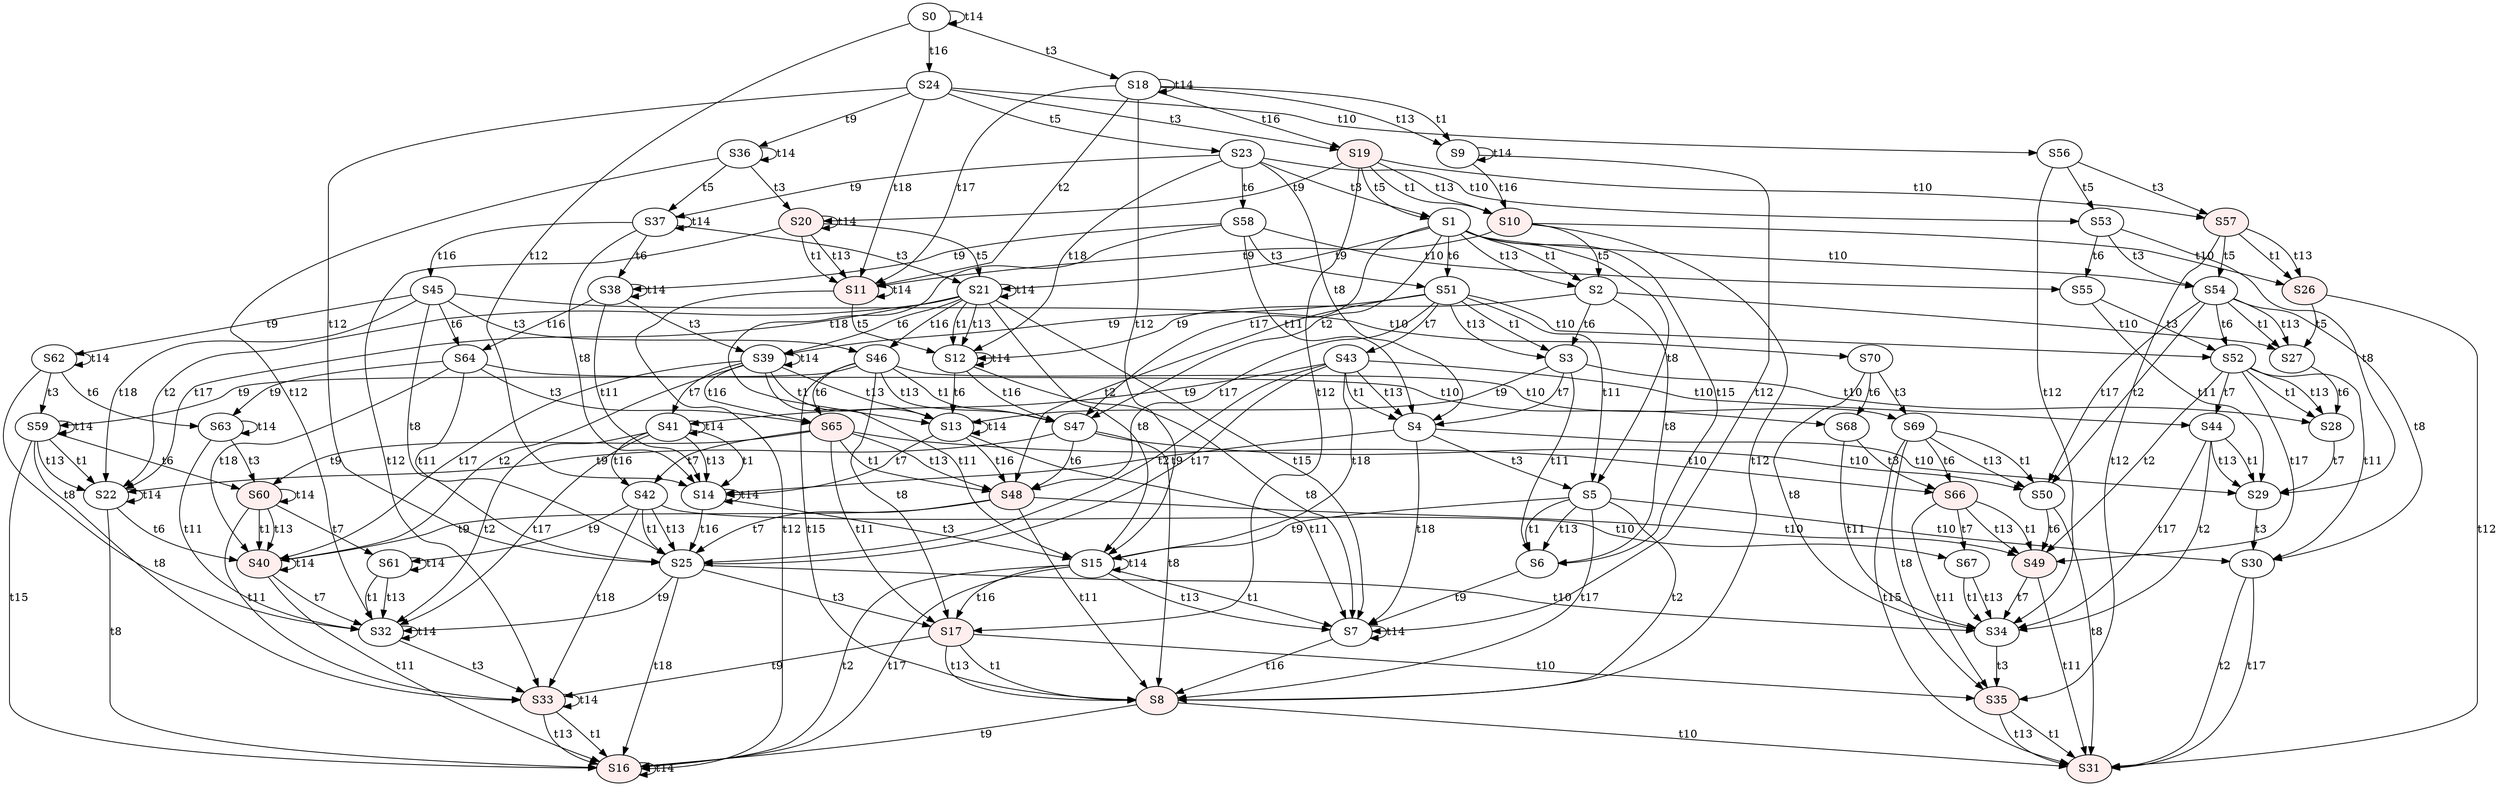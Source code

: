 digraph "SCdebug/20" {
node [fillcolor="#FFFFFF"]; S24 ;
node [style=filled fillcolor="#FFEEEE"]; S10 ;
node [fillcolor="#FFFFFF"]; S36 ;
node [fillcolor="#FFFFFF"]; S0 ;
node [fillcolor="#FFFFFF"]; S9 ;
node [style=filled fillcolor="#FFEEEE"]; S11 ;
node [style=filled fillcolor="#FFEEEE"]; S26 ;
node [fillcolor="#FFFFFF"]; S56 ;
node [style=filled fillcolor="#FFEEEE"]; S19 ;
node [style=filled fillcolor="#FFEEEE"]; S20 ;
node [fillcolor="#FFFFFF"]; S18 ;
node [style=filled fillcolor="#FFEEEE"]; S57 ;
node [style=filled fillcolor="#FFEEEE"]; S48 ;
node [fillcolor="#FFFFFF"]; S3 ;
node [fillcolor="#FFFFFF"]; S58 ;
node [fillcolor="#FFFFFF"]; S64 ;
node [style=filled fillcolor="#FFEEEE"]; S40 ;
node [fillcolor="#FFFFFF"]; S38 ;
node [fillcolor="#FFFFFF"]; S13 ;
node [fillcolor="#FFFFFF"]; S63 ;
node [style=filled fillcolor="#FFEEEE"]; S49 ;
node [fillcolor="#FFFFFF"]; S28 ;
node [fillcolor="#FFFFFF"]; S55 ;
node [fillcolor="#FFFFFF"]; S68 ;
node [fillcolor="#FFFFFF"]; S51 ;
node [style=filled fillcolor="#FFEEEE"]; S65 ;
node [fillcolor="#FFFFFF"]; S39 ;
node [style=filled fillcolor="#FFEEEE"]; S60 ;
node [fillcolor="#FFFFFF"]; S52 ;
node [style=filled fillcolor="#FFEEEE"]; S66 ;
node [fillcolor="#FFFFFF"]; S47 ;
node [fillcolor="#FFFFFF"]; S45 ;
node [fillcolor="#FFFFFF"]; S25 ;
node [fillcolor="#FFFFFF"]; S23 ;
node [fillcolor="#FFFFFF"]; S2 ;
node [fillcolor="#FFFFFF"]; S4 ;
node [fillcolor="#FFFFFF"]; S6 ;
node [style=filled fillcolor="#FFEEEE"]; S8 ;
node [fillcolor="#FFFFFF"]; S37 ;
node [fillcolor="#FFFFFF"]; S32 ;
node [fillcolor="#FFFFFF"]; S22 ;
node [fillcolor="#FFFFFF"]; S7 ;
node [fillcolor="#FFFFFF"]; S12 ;
node [fillcolor="#FFFFFF"]; S14 ;
node [style=filled fillcolor="#FFEEEE"]; S16 ;
node [fillcolor="#FFFFFF"]; S62 ;
node [fillcolor="#FFFFFF"]; S50 ;
node [fillcolor="#FFFFFF"]; S34 ;
node [style=filled fillcolor="#FFEEEE"]; S31 ;
node [fillcolor="#FFFFFF"]; S29 ;
node [fillcolor="#FFFFFF"]; S27 ;
node [fillcolor="#FFFFFF"]; S53 ;
node [fillcolor="#FFFFFF"]; S70 ;
node [fillcolor="#FFFFFF"]; S46 ;
node [fillcolor="#FFFFFF"]; S43 ;
node [fillcolor="#FFFFFF"]; S42 ;
node [style=filled fillcolor="#FFEEEE"]; S17 ;
node [fillcolor="#FFFFFF"]; S1 ;
node [fillcolor="#FFFFFF"]; S5 ;
node [fillcolor="#FFFFFF"]; S41 ;
node [style=filled fillcolor="#FFEEEE"]; S33 ;
node [fillcolor="#FFFFFF"]; S21 ;
node [fillcolor="#FFFFFF"]; S15 ;
node [fillcolor="#FFFFFF"]; S59 ;
node [fillcolor="#FFFFFF"]; S61 ;
node [fillcolor="#FFFFFF"]; S44 ;
node [style=filled fillcolor="#FFEEEE"]; S35 ;
node [fillcolor="#FFFFFF"]; S30 ;
node [fillcolor="#FFFFFF"]; S54 ;
node [fillcolor="#FFFFFF"]; S67 ;
node [fillcolor="#FFFFFF"]; S69 ;
S24 -> S25 [label=t12]
S24 -> S23 [label=t5]
S24 -> S19 [label=t3]
S24 -> S56 [label=t10]
S24 -> S36 [label=t9]
S24 -> S11 [label=t18]
S10 -> S2 [label=t5]
S10 -> S8 [label=t12]
S10 -> S26 [label=t10]
S10 -> S11 [label=t9]
S36 -> S37 [label=t5]
S36 -> S32 [label=t12]
S36 -> S20 [label=t3]
S36 -> S36 [label=t14]
S0 -> S14 [label=t12]
S0 -> S18 [label=t3]
S0 -> S0 [label=t14]
S0 -> S24 [label=t16]
S9 -> S7 [label=t12]
S9 -> S9 [label=t14]
S9 -> S10 [label=t16]
S11 -> S12 [label=t5]
S11 -> S16 [label=t12]
S11 -> S11 [label=t14]
S26 -> S31 [label=t12]
S26 -> S27 [label=t5]
S56 -> S34 [label=t12]
S56 -> S53 [label=t5]
S56 -> S57 [label=t3]
S19 -> S57 [label=t10]
S19 -> S20 [label=t9]
S19 -> S10 [label=t1]
S19 -> S10 [label=t13]
S19 -> S1 [label=t5]
S19 -> S17 [label=t12]
S20 -> S11 [label=t1]
S20 -> S11 [label=t13]
S20 -> S21 [label=t5]
S20 -> S33 [label=t12]
S20 -> S20 [label=t14]
S18 -> S9 [label=t1]
S18 -> S11 [label=t2]
S18 -> S9 [label=t13]
S18 -> S11 [label=t17]
S18 -> S15 [label=t12]
S18 -> S18 [label=t14]
S18 -> S19 [label=t16]
S57 -> S26 [label=t1]
S57 -> S26 [label=t13]
S57 -> S54 [label=t5]
S57 -> S35 [label=t12]
S48 -> S25 [label=t7]
S48 -> S8 [label=t11]
S48 -> S49 [label=t10]
S48 -> S40 [label=t9]
S3 -> S4 [label=t7]
S3 -> S6 [label=t11]
S3 -> S28 [label=t10]
S3 -> S13 [label=t9]
S58 -> S51 [label=t3]
S58 -> S4 [label=t11]
S58 -> S55 [label=t10]
S58 -> S38 [label=t9]
S58 -> S13 [label=t18]
S64 -> S65 [label=t3]
S64 -> S25 [label=t11]
S64 -> S68 [label=t10]
S64 -> S40 [label=t18]
S64 -> S63 [label=t9]
S40 -> S32 [label=t7]
S40 -> S16 [label=t11]
S40 -> S40 [label=t14]
S38 -> S39 [label=t3]
S38 -> S14 [label=t11]
S38 -> S38 [label=t14]
S38 -> S64 [label=t16]
S13 -> S7 [label=t11]
S13 -> S14 [label=t7]
S13 -> S13 [label=t14]
S13 -> S48 [label=t16]
S63 -> S60 [label=t3]
S63 -> S32 [label=t11]
S63 -> S63 [label=t14]
S49 -> S34 [label=t7]
S49 -> S31 [label=t11]
S28 -> S29 [label=t7]
S55 -> S52 [label=t3]
S55 -> S29 [label=t11]
S68 -> S66 [label=t3]
S68 -> S34 [label=t11]
S51 -> S52 [label=t10]
S51 -> S39 [label=t9]
S51 -> S3 [label=t1]
S51 -> S48 [label=t2]
S51 -> S3 [label=t13]
S51 -> S48 [label=t17]
S51 -> S43 [label=t7]
S51 -> S5 [label=t11]
S65 -> S66 [label=t10]
S65 -> S60 [label=t9]
S65 -> S48 [label=t1]
S65 -> S48 [label=t13]
S65 -> S42 [label=t7]
S65 -> S17 [label=t11]
S39 -> S13 [label=t1]
S39 -> S40 [label=t2]
S39 -> S13 [label=t13]
S39 -> S40 [label=t17]
S39 -> S41 [label=t7]
S39 -> S15 [label=t11]
S39 -> S39 [label=t14]
S39 -> S65 [label=t16]
S60 -> S40 [label=t1]
S60 -> S40 [label=t13]
S60 -> S61 [label=t7]
S60 -> S33 [label=t11]
S60 -> S60 [label=t14]
S52 -> S28 [label=t1]
S52 -> S49 [label=t2]
S52 -> S28 [label=t13]
S52 -> S49 [label=t17]
S52 -> S44 [label=t7]
S52 -> S30 [label=t11]
S66 -> S49 [label=t1]
S66 -> S49 [label=t13]
S66 -> S67 [label=t7]
S66 -> S35 [label=t11]
S47 -> S50 [label=t10]
S47 -> S22 [label=t9]
S47 -> S48 [label=t6]
S47 -> S8 [label=t8]
S45 -> S70 [label=t10]
S45 -> S22 [label=t18]
S45 -> S62 [label=t9]
S45 -> S46 [label=t3]
S45 -> S64 [label=t6]
S45 -> S25 [label=t8]
S25 -> S34 [label=t10]
S25 -> S32 [label=t9]
S25 -> S16 [label=t18]
S25 -> S17 [label=t3]
S23 -> S53 [label=t10]
S23 -> S37 [label=t9]
S23 -> S12 [label=t18]
S23 -> S1 [label=t3]
S23 -> S58 [label=t6]
S23 -> S4 [label=t8]
S2 -> S27 [label=t10]
S2 -> S12 [label=t9]
S2 -> S3 [label=t6]
S2 -> S6 [label=t8]
S4 -> S29 [label=t10]
S4 -> S7 [label=t18]
S4 -> S14 [label=t9]
S4 -> S5 [label=t3]
S6 -> S7 [label=t9]
S8 -> S31 [label=t10]
S8 -> S16 [label=t9]
S37 -> S21 [label=t3]
S37 -> S38 [label=t6]
S37 -> S14 [label=t8]
S37 -> S37 [label=t14]
S37 -> S45 [label=t16]
S32 -> S33 [label=t3]
S32 -> S32 [label=t14]
S22 -> S40 [label=t6]
S22 -> S16 [label=t8]
S22 -> S22 [label=t14]
S7 -> S7 [label=t14]
S7 -> S8 [label=t16]
S12 -> S7 [label=t8]
S12 -> S13 [label=t6]
S12 -> S12 [label=t14]
S12 -> S47 [label=t16]
S14 -> S15 [label=t3]
S14 -> S14 [label=t14]
S14 -> S25 [label=t16]
S16 -> S16 [label=t14]
S62 -> S32 [label=t8]
S62 -> S59 [label=t3]
S62 -> S63 [label=t6]
S62 -> S62 [label=t14]
S50 -> S49 [label=t6]
S50 -> S31 [label=t8]
S34 -> S35 [label=t3]
S29 -> S30 [label=t3]
S27 -> S28 [label=t6]
S53 -> S29 [label=t8]
S53 -> S54 [label=t3]
S53 -> S55 [label=t6]
S70 -> S34 [label=t8]
S70 -> S69 [label=t3]
S70 -> S68 [label=t6]
S46 -> S65 [label=t6]
S46 -> S47 [label=t1]
S46 -> S47 [label=t13]
S46 -> S8 [label=t15]
S46 -> S69 [label=t10]
S46 -> S59 [label=t9]
S46 -> S17 [label=t8]
S43 -> S25 [label=t2]
S43 -> S25 [label=t17]
S43 -> S4 [label=t1]
S43 -> S4 [label=t13]
S43 -> S44 [label=t10]
S43 -> S41 [label=t9]
S43 -> S15 [label=t18]
S42 -> S25 [label=t1]
S42 -> S25 [label=t13]
S42 -> S67 [label=t10]
S42 -> S33 [label=t18]
S42 -> S61 [label=t9]
S17 -> S8 [label=t1]
S17 -> S8 [label=t13]
S17 -> S35 [label=t10]
S17 -> S33 [label=t9]
S1 -> S51 [label=t6]
S1 -> S47 [label=t2]
S1 -> S47 [label=t17]
S1 -> S2 [label=t1]
S1 -> S2 [label=t13]
S1 -> S6 [label=t15]
S1 -> S54 [label=t10]
S1 -> S21 [label=t9]
S1 -> S5 [label=t8]
S5 -> S6 [label=t1]
S5 -> S6 [label=t13]
S5 -> S8 [label=t2]
S5 -> S8 [label=t17]
S5 -> S30 [label=t10]
S5 -> S15 [label=t9]
S41 -> S32 [label=t2]
S41 -> S32 [label=t17]
S41 -> S14 [label=t1]
S41 -> S14 [label=t13]
S41 -> S41 [label=t14]
S41 -> S42 [label=t16]
S33 -> S16 [label=t1]
S33 -> S16 [label=t13]
S33 -> S33 [label=t14]
S21 -> S39 [label=t6]
S21 -> S22 [label=t2]
S21 -> S22 [label=t17]
S21 -> S7 [label=t15]
S21 -> S12 [label=t1]
S21 -> S12 [label=t13]
S21 -> S15 [label=t8]
S21 -> S21 [label=t14]
S21 -> S46 [label=t16]
S15 -> S7 [label=t1]
S15 -> S7 [label=t13]
S15 -> S16 [label=t2]
S15 -> S16 [label=t17]
S15 -> S15 [label=t14]
S15 -> S17 [label=t16]
S59 -> S60 [label=t6]
S59 -> S22 [label=t1]
S59 -> S22 [label=t13]
S59 -> S16 [label=t15]
S59 -> S33 [label=t8]
S59 -> S59 [label=t14]
S61 -> S32 [label=t1]
S61 -> S32 [label=t13]
S61 -> S61 [label=t14]
S44 -> S34 [label=t2]
S44 -> S34 [label=t17]
S44 -> S29 [label=t1]
S44 -> S29 [label=t13]
S35 -> S31 [label=t1]
S35 -> S31 [label=t13]
S30 -> S31 [label=t2]
S30 -> S31 [label=t17]
S54 -> S52 [label=t6]
S54 -> S50 [label=t2]
S54 -> S50 [label=t17]
S54 -> S27 [label=t1]
S54 -> S27 [label=t13]
S54 -> S30 [label=t8]
S67 -> S34 [label=t1]
S67 -> S34 [label=t13]
S69 -> S66 [label=t6]
S69 -> S50 [label=t1]
S69 -> S50 [label=t13]
S69 -> S31 [label=t15]
S69 -> S35 [label=t8]
}